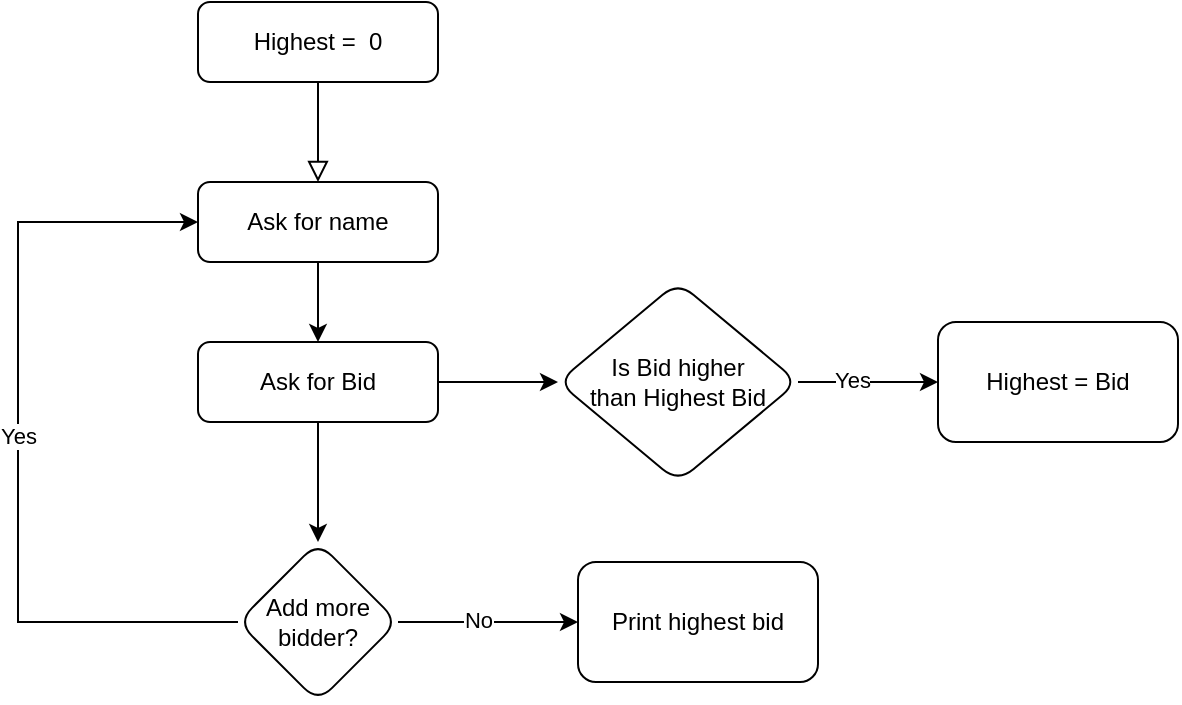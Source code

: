 <mxfile version="20.8.16" type="github">
  <diagram id="C5RBs43oDa-KdzZeNtuy" name="Page-1">
    <mxGraphModel dx="2074" dy="1053" grid="1" gridSize="10" guides="1" tooltips="1" connect="1" arrows="1" fold="1" page="1" pageScale="1" pageWidth="827" pageHeight="1169" math="0" shadow="0">
      <root>
        <mxCell id="WIyWlLk6GJQsqaUBKTNV-0" />
        <mxCell id="WIyWlLk6GJQsqaUBKTNV-1" parent="WIyWlLk6GJQsqaUBKTNV-0" />
        <mxCell id="WIyWlLk6GJQsqaUBKTNV-2" value="" style="rounded=0;html=1;jettySize=auto;orthogonalLoop=1;fontSize=11;endArrow=block;endFill=0;endSize=8;strokeWidth=1;shadow=0;labelBackgroundColor=none;edgeStyle=orthogonalEdgeStyle;" parent="WIyWlLk6GJQsqaUBKTNV-1" source="WIyWlLk6GJQsqaUBKTNV-3" edge="1">
          <mxGeometry relative="1" as="geometry">
            <mxPoint x="350" y="310" as="targetPoint" />
          </mxGeometry>
        </mxCell>
        <mxCell id="WIyWlLk6GJQsqaUBKTNV-3" value="Highest = &amp;nbsp;0" style="rounded=1;whiteSpace=wrap;html=1;fontSize=12;glass=0;strokeWidth=1;shadow=0;" parent="WIyWlLk6GJQsqaUBKTNV-1" vertex="1">
          <mxGeometry x="290" y="220" width="120" height="40" as="geometry" />
        </mxCell>
        <mxCell id="lyI7i1neXRyb--mDaJ_v-3" value="" style="edgeStyle=orthogonalEdgeStyle;rounded=0;orthogonalLoop=1;jettySize=auto;html=1;" edge="1" parent="WIyWlLk6GJQsqaUBKTNV-1" source="WIyWlLk6GJQsqaUBKTNV-12" target="lyI7i1neXRyb--mDaJ_v-2">
          <mxGeometry relative="1" as="geometry" />
        </mxCell>
        <mxCell id="WIyWlLk6GJQsqaUBKTNV-12" value="Ask for name" style="rounded=1;whiteSpace=wrap;html=1;fontSize=12;glass=0;strokeWidth=1;shadow=0;" parent="WIyWlLk6GJQsqaUBKTNV-1" vertex="1">
          <mxGeometry x="290" y="310" width="120" height="40" as="geometry" />
        </mxCell>
        <mxCell id="lyI7i1neXRyb--mDaJ_v-6" value="" style="edgeStyle=orthogonalEdgeStyle;rounded=0;orthogonalLoop=1;jettySize=auto;html=1;" edge="1" parent="WIyWlLk6GJQsqaUBKTNV-1" source="lyI7i1neXRyb--mDaJ_v-2" target="lyI7i1neXRyb--mDaJ_v-5">
          <mxGeometry relative="1" as="geometry" />
        </mxCell>
        <mxCell id="lyI7i1neXRyb--mDaJ_v-10" value="" style="edgeStyle=orthogonalEdgeStyle;rounded=0;orthogonalLoop=1;jettySize=auto;html=1;" edge="1" parent="WIyWlLk6GJQsqaUBKTNV-1" source="lyI7i1neXRyb--mDaJ_v-2" target="lyI7i1neXRyb--mDaJ_v-9">
          <mxGeometry relative="1" as="geometry" />
        </mxCell>
        <mxCell id="lyI7i1neXRyb--mDaJ_v-2" value="Ask for Bid" style="whiteSpace=wrap;html=1;rounded=1;glass=0;strokeWidth=1;shadow=0;" vertex="1" parent="WIyWlLk6GJQsqaUBKTNV-1">
          <mxGeometry x="290" y="390" width="120" height="40" as="geometry" />
        </mxCell>
        <mxCell id="lyI7i1neXRyb--mDaJ_v-8" value="" style="edgeStyle=orthogonalEdgeStyle;rounded=0;orthogonalLoop=1;jettySize=auto;html=1;" edge="1" parent="WIyWlLk6GJQsqaUBKTNV-1" source="lyI7i1neXRyb--mDaJ_v-5" target="lyI7i1neXRyb--mDaJ_v-7">
          <mxGeometry relative="1" as="geometry" />
        </mxCell>
        <mxCell id="lyI7i1neXRyb--mDaJ_v-18" value="Yes" style="edgeLabel;html=1;align=center;verticalAlign=middle;resizable=0;points=[];" vertex="1" connectable="0" parent="lyI7i1neXRyb--mDaJ_v-8">
          <mxGeometry x="-0.229" y="1" relative="1" as="geometry">
            <mxPoint as="offset" />
          </mxGeometry>
        </mxCell>
        <mxCell id="lyI7i1neXRyb--mDaJ_v-5" value="Is Bid higher &lt;br&gt;than Highest Bid" style="rhombus;whiteSpace=wrap;html=1;rounded=1;glass=0;strokeWidth=1;shadow=0;" vertex="1" parent="WIyWlLk6GJQsqaUBKTNV-1">
          <mxGeometry x="470" y="360" width="120" height="100" as="geometry" />
        </mxCell>
        <mxCell id="lyI7i1neXRyb--mDaJ_v-7" value="Highest = Bid" style="whiteSpace=wrap;html=1;rounded=1;glass=0;strokeWidth=1;shadow=0;" vertex="1" parent="WIyWlLk6GJQsqaUBKTNV-1">
          <mxGeometry x="660" y="380" width="120" height="60" as="geometry" />
        </mxCell>
        <mxCell id="lyI7i1neXRyb--mDaJ_v-11" style="edgeStyle=orthogonalEdgeStyle;rounded=0;orthogonalLoop=1;jettySize=auto;html=1;entryX=0;entryY=0.5;entryDx=0;entryDy=0;" edge="1" parent="WIyWlLk6GJQsqaUBKTNV-1" source="lyI7i1neXRyb--mDaJ_v-9" target="WIyWlLk6GJQsqaUBKTNV-12">
          <mxGeometry relative="1" as="geometry">
            <Array as="points">
              <mxPoint x="200" y="530" />
              <mxPoint x="200" y="330" />
            </Array>
          </mxGeometry>
        </mxCell>
        <mxCell id="lyI7i1neXRyb--mDaJ_v-14" value="Yes" style="edgeLabel;html=1;align=center;verticalAlign=middle;resizable=0;points=[];" vertex="1" connectable="0" parent="lyI7i1neXRyb--mDaJ_v-11">
          <mxGeometry x="0.015" relative="1" as="geometry">
            <mxPoint as="offset" />
          </mxGeometry>
        </mxCell>
        <mxCell id="lyI7i1neXRyb--mDaJ_v-13" value="" style="edgeStyle=orthogonalEdgeStyle;rounded=0;orthogonalLoop=1;jettySize=auto;html=1;" edge="1" parent="WIyWlLk6GJQsqaUBKTNV-1" source="lyI7i1neXRyb--mDaJ_v-9" target="lyI7i1neXRyb--mDaJ_v-12">
          <mxGeometry relative="1" as="geometry" />
        </mxCell>
        <mxCell id="lyI7i1neXRyb--mDaJ_v-15" value="No" style="edgeLabel;html=1;align=center;verticalAlign=middle;resizable=0;points=[];" vertex="1" connectable="0" parent="lyI7i1neXRyb--mDaJ_v-13">
          <mxGeometry x="-0.111" y="1" relative="1" as="geometry">
            <mxPoint as="offset" />
          </mxGeometry>
        </mxCell>
        <mxCell id="lyI7i1neXRyb--mDaJ_v-9" value="Add more bidder?" style="rhombus;whiteSpace=wrap;html=1;rounded=1;glass=0;strokeWidth=1;shadow=0;" vertex="1" parent="WIyWlLk6GJQsqaUBKTNV-1">
          <mxGeometry x="310" y="490" width="80" height="80" as="geometry" />
        </mxCell>
        <mxCell id="lyI7i1neXRyb--mDaJ_v-12" value="Print highest bid" style="whiteSpace=wrap;html=1;rounded=1;glass=0;strokeWidth=1;shadow=0;" vertex="1" parent="WIyWlLk6GJQsqaUBKTNV-1">
          <mxGeometry x="480" y="500" width="120" height="60" as="geometry" />
        </mxCell>
      </root>
    </mxGraphModel>
  </diagram>
</mxfile>
